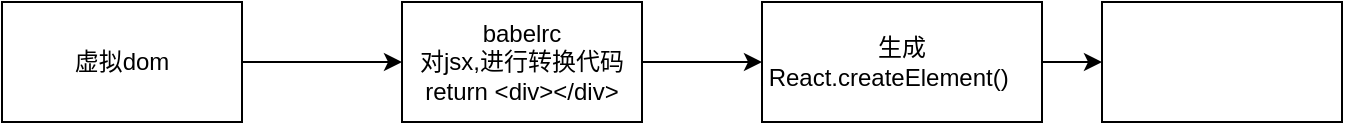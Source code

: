 <mxfile>
    <diagram id="XxgstU6cm__Q22M1OtIS" name="第 1 页">
        <mxGraphModel dx="913" dy="617" grid="1" gridSize="10" guides="1" tooltips="1" connect="1" arrows="1" fold="1" page="1" pageScale="1" pageWidth="827" pageHeight="1169" math="0" shadow="0">
            <root>
                <mxCell id="0"/>
                <mxCell id="1" parent="0"/>
                <mxCell id="4" value="" style="edgeStyle=none;html=1;" edge="1" parent="1" source="2" target="3">
                    <mxGeometry relative="1" as="geometry"/>
                </mxCell>
                <mxCell id="2" value="虚拟dom" style="whiteSpace=wrap;html=1;" vertex="1" parent="1">
                    <mxGeometry x="30" y="270" width="120" height="60" as="geometry"/>
                </mxCell>
                <mxCell id="6" value="" style="edgeStyle=none;html=1;" edge="1" parent="1" source="3" target="5">
                    <mxGeometry relative="1" as="geometry"/>
                </mxCell>
                <mxCell id="3" value="babelrc&lt;br&gt;对jsx,进行转换代码&lt;br&gt;return &amp;lt;div&amp;gt;&amp;lt;/div&amp;gt;" style="whiteSpace=wrap;html=1;" vertex="1" parent="1">
                    <mxGeometry x="230" y="270" width="120" height="60" as="geometry"/>
                </mxCell>
                <mxCell id="8" value="" style="edgeStyle=none;html=1;" edge="1" parent="1" source="5" target="7">
                    <mxGeometry relative="1" as="geometry"/>
                </mxCell>
                <mxCell id="5" value="生成React.createElement()&lt;span style=&quot;white-space: pre&quot;&gt;&#9;&lt;/span&gt;" style="whiteSpace=wrap;html=1;" vertex="1" parent="1">
                    <mxGeometry x="410" y="270" width="140" height="60" as="geometry"/>
                </mxCell>
                <mxCell id="7" value="" style="whiteSpace=wrap;html=1;" vertex="1" parent="1">
                    <mxGeometry x="580" y="270" width="120" height="60" as="geometry"/>
                </mxCell>
            </root>
        </mxGraphModel>
    </diagram>
</mxfile>